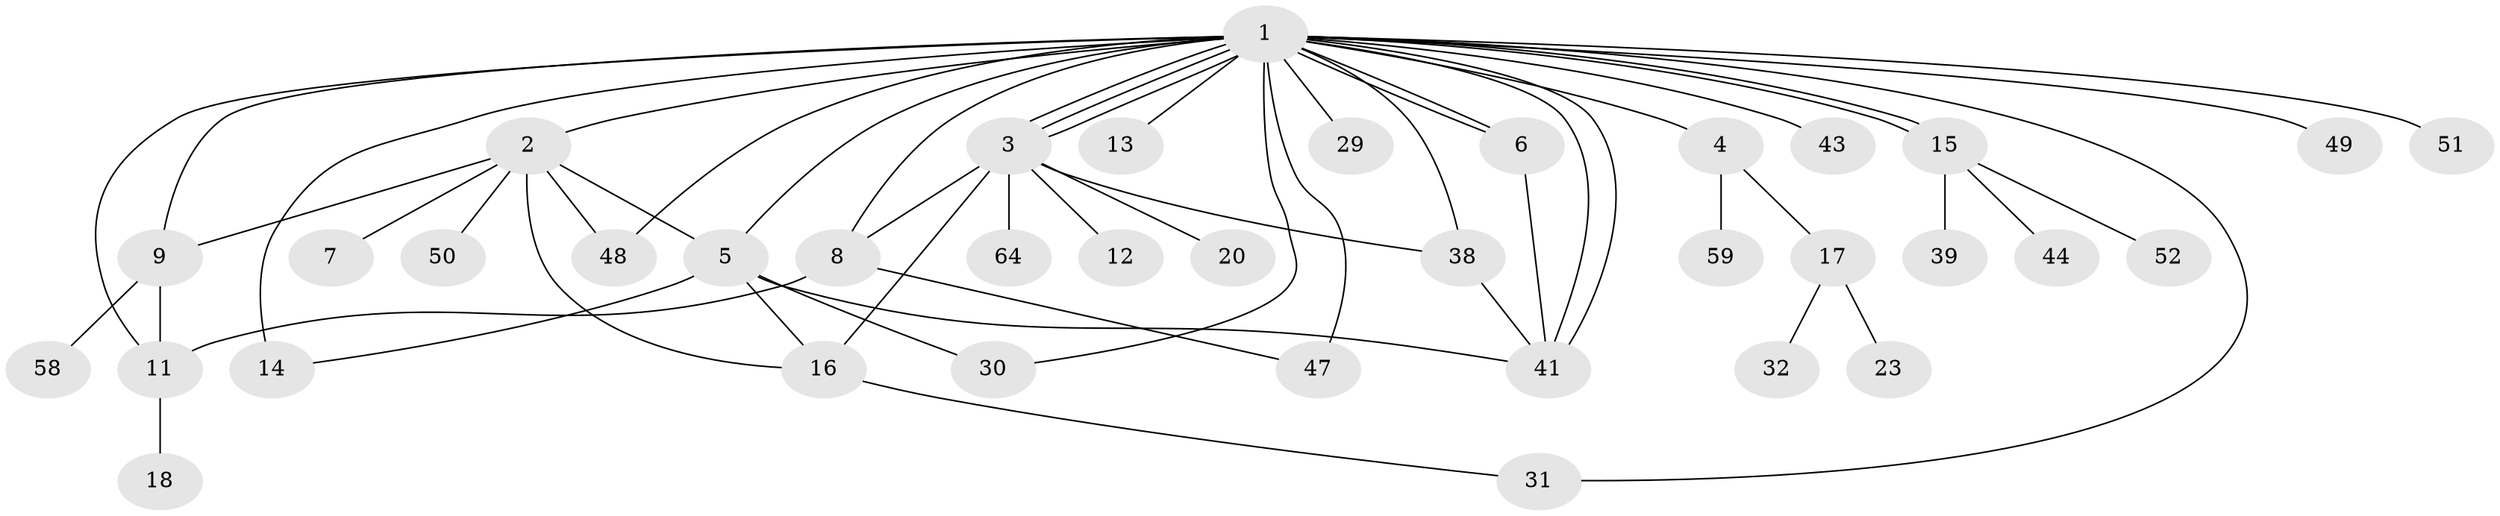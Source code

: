 // original degree distribution, {41: 0.013333333333333334, 7: 0.02666666666666667, 11: 0.013333333333333334, 4: 0.09333333333333334, 1: 0.37333333333333335, 6: 0.02666666666666667, 5: 0.05333333333333334, 2: 0.29333333333333333, 9: 0.013333333333333334, 3: 0.09333333333333334}
// Generated by graph-tools (version 1.1) at 2025/14/03/09/25 04:14:21]
// undirected, 37 vertices, 57 edges
graph export_dot {
graph [start="1"]
  node [color=gray90,style=filled];
  1 [super="+27+33+34+63+72+55+21+26+37+40+19+45+53+10"];
  2 [super="+36"];
  3 [super="+25"];
  4;
  5;
  6;
  7;
  8 [super="+57+22"];
  9;
  11 [super="+35"];
  12;
  13;
  14 [super="+62"];
  15;
  16 [super="+28+42"];
  17;
  18 [super="+54"];
  20;
  23;
  29;
  30;
  31;
  32;
  38;
  39;
  41 [super="+46"];
  43;
  44;
  47;
  48;
  49;
  50;
  51;
  52 [super="+73"];
  58;
  59 [super="+65"];
  64;
  1 -- 2;
  1 -- 3 [weight=3];
  1 -- 3;
  1 -- 3;
  1 -- 4 [weight=2];
  1 -- 5 [weight=2];
  1 -- 6 [weight=2];
  1 -- 6;
  1 -- 8 [weight=3];
  1 -- 9;
  1 -- 11;
  1 -- 14 [weight=2];
  1 -- 15 [weight=5];
  1 -- 15;
  1 -- 29;
  1 -- 30;
  1 -- 38;
  1 -- 41;
  1 -- 41;
  1 -- 48;
  1 -- 51;
  1 -- 49;
  1 -- 13 [weight=2];
  1 -- 43;
  1 -- 31;
  1 -- 47;
  2 -- 5;
  2 -- 7;
  2 -- 9;
  2 -- 16;
  2 -- 50;
  2 -- 48;
  3 -- 8;
  3 -- 12;
  3 -- 20;
  3 -- 38;
  3 -- 64;
  3 -- 16;
  4 -- 17;
  4 -- 59;
  5 -- 30;
  5 -- 41;
  5 -- 14;
  5 -- 16;
  6 -- 41;
  8 -- 11;
  8 -- 47;
  9 -- 11;
  9 -- 58;
  11 -- 18;
  15 -- 39;
  15 -- 44;
  15 -- 52;
  16 -- 31;
  17 -- 23;
  17 -- 32;
  38 -- 41;
}

